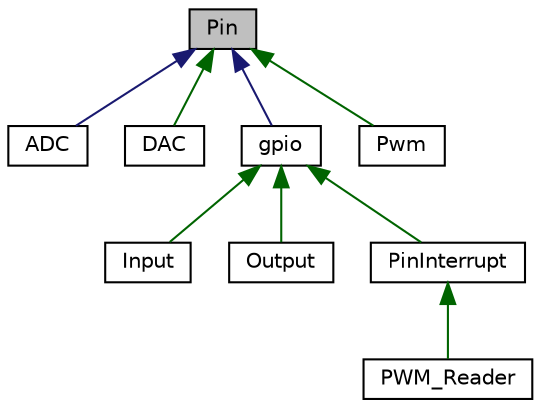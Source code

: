 digraph "Pin"
{
 // LATEX_PDF_SIZE
  edge [fontname="Helvetica",fontsize="10",labelfontname="Helvetica",labelfontsize="10"];
  node [fontname="Helvetica",fontsize="10",shape=record];
  Node1 [label="Pin",height=0.2,width=0.4,color="black", fillcolor="grey75", style="filled", fontcolor="black",tooltip="Clase del objeto Pin."];
  Node1 -> Node2 [dir="back",color="midnightblue",fontsize="10",style="solid",fontname="Helvetica"];
  Node2 [label="ADC",height=0.2,width=0.4,color="black", fillcolor="white", style="filled",URL="$class_a_d_c.html",tooltip="Clase del objeto ADC FUNCIONAMIENTO: La clase ADC utiliza el ADCGroup para poder ser manejada de form..."];
  Node1 -> Node3 [dir="back",color="darkgreen",fontsize="10",style="solid",fontname="Helvetica"];
  Node3 [label="DAC",height=0.2,width=0.4,color="black", fillcolor="white", style="filled",URL="$class_d_a_c.html",tooltip="Clase del objeto DAC FUNCIONAMIENTO: Realiza una conversion digital->analógica en un rango desde 0 ha..."];
  Node1 -> Node4 [dir="back",color="midnightblue",fontsize="10",style="solid",fontname="Helvetica"];
  Node4 [label="gpio",height=0.2,width=0.4,color="black", fillcolor="white", style="filled",URL="$classgpio.html",tooltip="Clase del objeto gpio."];
  Node4 -> Node5 [dir="back",color="darkgreen",fontsize="10",style="solid",fontname="Helvetica"];
  Node5 [label="Input",height=0.2,width=0.4,color="black", fillcolor="white", style="filled",URL="$class_input.html",tooltip="Clase del objeto Input."];
  Node4 -> Node6 [dir="back",color="darkgreen",fontsize="10",style="solid",fontname="Helvetica"];
  Node6 [label="Output",height=0.2,width=0.4,color="black", fillcolor="white", style="filled",URL="$class_output.html",tooltip="Clase del objeto outputs."];
  Node4 -> Node7 [dir="back",color="darkgreen",fontsize="10",style="solid",fontname="Helvetica"];
  Node7 [label="PinInterrupt",height=0.2,width=0.4,color="black", fillcolor="white", style="filled",URL="$class_pin_interrupt.html",tooltip=" "];
  Node7 -> Node8 [dir="back",color="darkgreen",fontsize="10",style="solid",fontname="Helvetica"];
  Node8 [label="PWM_Reader",height=0.2,width=0.4,color="black", fillcolor="white", style="filled",URL="$class_p_w_m___reader.html",tooltip="Clase del objeto PWM_Reader."];
  Node1 -> Node9 [dir="back",color="darkgreen",fontsize="10",style="solid",fontname="Helvetica"];
  Node9 [label="Pwm",height=0.2,width=0.4,color="black", fillcolor="white", style="filled",URL="$class_pwm.html",tooltip="Clase del objeto Pwm."];
}

